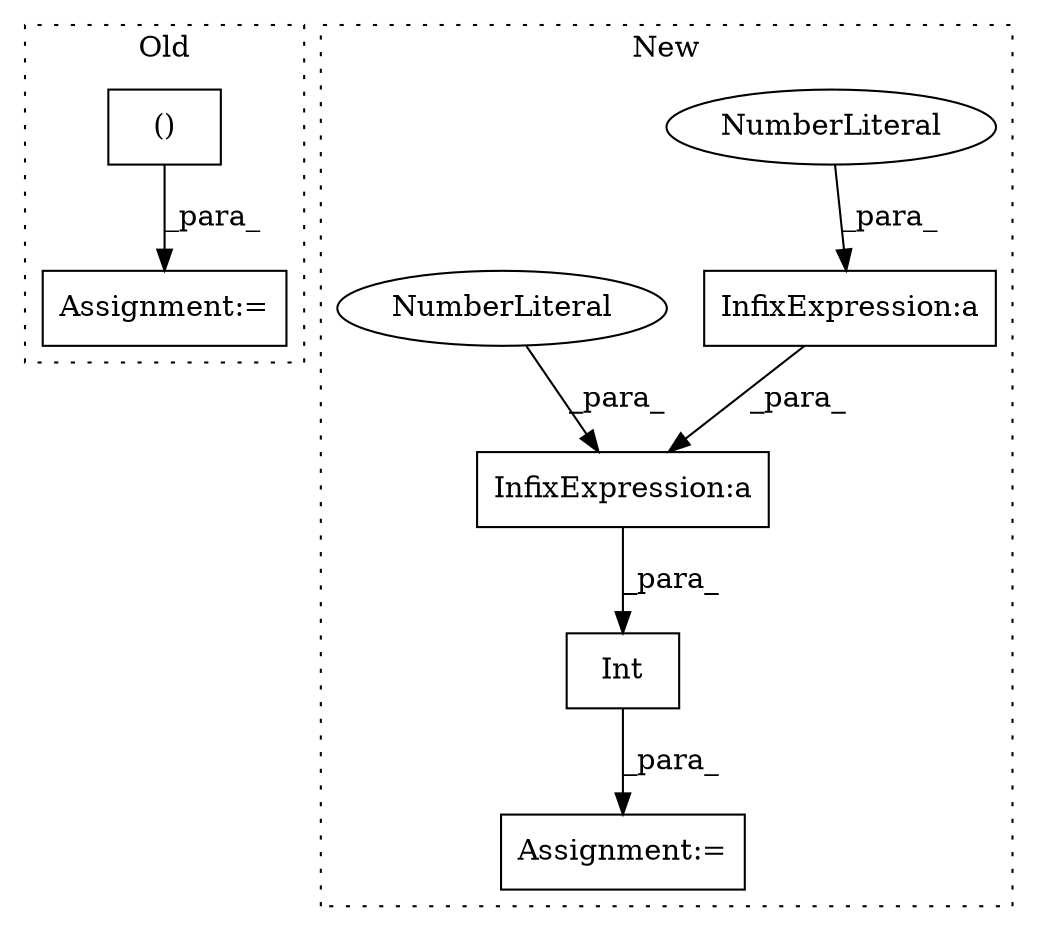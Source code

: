 digraph G {
subgraph cluster0 {
1 [label="()" a="106" s="9927" l="29" shape="box"];
6 [label="Assignment:=" a="7" s="9895" l="2" shape="box"];
label = "Old";
style="dotted";
}
subgraph cluster1 {
2 [label="Int" a="32" s="10152,10161" l="4,1" shape="box"];
3 [label="Assignment:=" a="7" s="10151" l="1" shape="box"];
4 [label="InfixExpression:a" a="27" s="10088" l="3" shape="box"];
5 [label="NumberLiteral" a="34" s="10091" l="1" shape="ellipse"];
7 [label="InfixExpression:a" a="27" s="10094" l="3" shape="box"];
8 [label="NumberLiteral" a="34" s="10097" l="1" shape="ellipse"];
label = "New";
style="dotted";
}
1 -> 6 [label="_para_"];
2 -> 3 [label="_para_"];
4 -> 7 [label="_para_"];
5 -> 4 [label="_para_"];
7 -> 2 [label="_para_"];
8 -> 7 [label="_para_"];
}